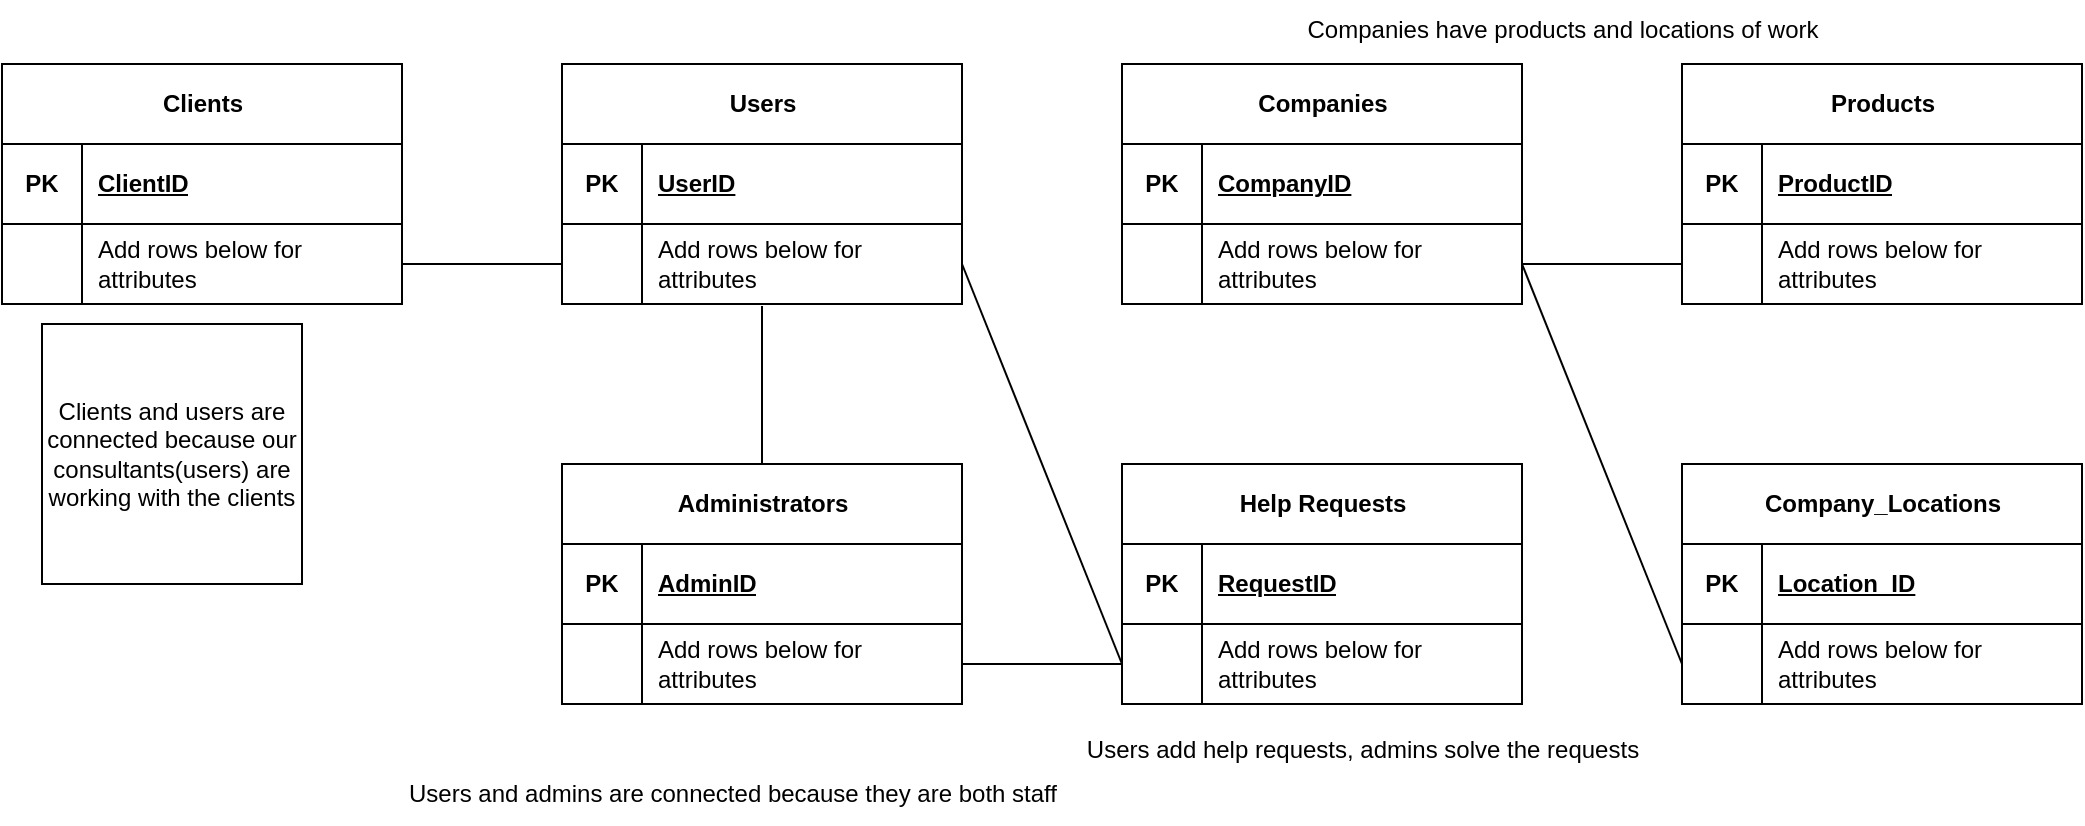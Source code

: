 <mxfile version="22.0.5" type="github">
  <diagram name="Page-1" id="2hT5PjlEDrVHC1beTUGD">
    <mxGraphModel dx="2284" dy="790" grid="1" gridSize="10" guides="1" tooltips="1" connect="1" arrows="1" fold="1" page="1" pageScale="1" pageWidth="850" pageHeight="1100" math="0" shadow="0">
      <root>
        <mxCell id="0" />
        <mxCell id="1" parent="0" />
        <mxCell id="Km_bkd4KkJlNax6AKqFl-1" value="Companies" style="shape=table;startSize=40;container=1;collapsible=1;childLayout=tableLayout;fixedRows=1;rowLines=0;fontStyle=1;align=center;resizeLast=1;html=1;" parent="1" vertex="1">
          <mxGeometry x="160" y="80" width="200" height="120" as="geometry" />
        </mxCell>
        <mxCell id="Km_bkd4KkJlNax6AKqFl-2" value="" style="shape=tableRow;horizontal=0;startSize=0;swimlaneHead=0;swimlaneBody=0;fillColor=none;collapsible=0;dropTarget=0;points=[[0,0.5],[1,0.5]];portConstraint=eastwest;top=0;left=0;right=0;bottom=1;" parent="Km_bkd4KkJlNax6AKqFl-1" vertex="1">
          <mxGeometry y="40" width="200" height="40" as="geometry" />
        </mxCell>
        <mxCell id="Km_bkd4KkJlNax6AKqFl-3" value="PK" style="shape=partialRectangle;connectable=0;fillColor=none;top=0;left=0;bottom=0;right=0;fontStyle=1;overflow=hidden;whiteSpace=wrap;html=1;" parent="Km_bkd4KkJlNax6AKqFl-2" vertex="1">
          <mxGeometry width="40" height="40" as="geometry">
            <mxRectangle width="40" height="40" as="alternateBounds" />
          </mxGeometry>
        </mxCell>
        <mxCell id="Km_bkd4KkJlNax6AKqFl-4" value="CompanyID" style="shape=partialRectangle;connectable=0;fillColor=none;top=0;left=0;bottom=0;right=0;align=left;spacingLeft=6;fontStyle=5;overflow=hidden;whiteSpace=wrap;html=1;" parent="Km_bkd4KkJlNax6AKqFl-2" vertex="1">
          <mxGeometry x="40" width="160" height="40" as="geometry">
            <mxRectangle width="160" height="40" as="alternateBounds" />
          </mxGeometry>
        </mxCell>
        <mxCell id="Km_bkd4KkJlNax6AKqFl-5" value="" style="shape=tableRow;horizontal=0;startSize=0;swimlaneHead=0;swimlaneBody=0;fillColor=none;collapsible=0;dropTarget=0;points=[[0,0.5],[1,0.5]];portConstraint=eastwest;top=0;left=0;right=0;bottom=0;" parent="Km_bkd4KkJlNax6AKqFl-1" vertex="1">
          <mxGeometry y="80" width="200" height="40" as="geometry" />
        </mxCell>
        <mxCell id="Km_bkd4KkJlNax6AKqFl-6" value="" style="shape=partialRectangle;connectable=0;fillColor=none;top=0;left=0;bottom=0;right=0;editable=1;overflow=hidden;whiteSpace=wrap;html=1;" parent="Km_bkd4KkJlNax6AKqFl-5" vertex="1">
          <mxGeometry width="40" height="40" as="geometry">
            <mxRectangle width="40" height="40" as="alternateBounds" />
          </mxGeometry>
        </mxCell>
        <mxCell id="Km_bkd4KkJlNax6AKqFl-7" value="Add rows below for attributes" style="shape=partialRectangle;connectable=0;fillColor=none;top=0;left=0;bottom=0;right=0;align=left;spacingLeft=6;overflow=hidden;whiteSpace=wrap;html=1;" parent="Km_bkd4KkJlNax6AKqFl-5" vertex="1">
          <mxGeometry x="40" width="160" height="40" as="geometry">
            <mxRectangle width="160" height="40" as="alternateBounds" />
          </mxGeometry>
        </mxCell>
        <mxCell id="Km_bkd4KkJlNax6AKqFl-14" value="Products" style="shape=table;startSize=40;container=1;collapsible=1;childLayout=tableLayout;fixedRows=1;rowLines=0;fontStyle=1;align=center;resizeLast=1;html=1;" parent="1" vertex="1">
          <mxGeometry x="440" y="80" width="200" height="120" as="geometry" />
        </mxCell>
        <mxCell id="Km_bkd4KkJlNax6AKqFl-15" value="" style="shape=tableRow;horizontal=0;startSize=0;swimlaneHead=0;swimlaneBody=0;fillColor=none;collapsible=0;dropTarget=0;points=[[0,0.5],[1,0.5]];portConstraint=eastwest;top=0;left=0;right=0;bottom=1;" parent="Km_bkd4KkJlNax6AKqFl-14" vertex="1">
          <mxGeometry y="40" width="200" height="40" as="geometry" />
        </mxCell>
        <mxCell id="Km_bkd4KkJlNax6AKqFl-16" value="PK" style="shape=partialRectangle;connectable=0;fillColor=none;top=0;left=0;bottom=0;right=0;fontStyle=1;overflow=hidden;whiteSpace=wrap;html=1;" parent="Km_bkd4KkJlNax6AKqFl-15" vertex="1">
          <mxGeometry width="40" height="40" as="geometry">
            <mxRectangle width="40" height="40" as="alternateBounds" />
          </mxGeometry>
        </mxCell>
        <mxCell id="Km_bkd4KkJlNax6AKqFl-17" value="ProductID" style="shape=partialRectangle;connectable=0;fillColor=none;top=0;left=0;bottom=0;right=0;align=left;spacingLeft=6;fontStyle=5;overflow=hidden;whiteSpace=wrap;html=1;" parent="Km_bkd4KkJlNax6AKqFl-15" vertex="1">
          <mxGeometry x="40" width="160" height="40" as="geometry">
            <mxRectangle width="160" height="40" as="alternateBounds" />
          </mxGeometry>
        </mxCell>
        <mxCell id="Km_bkd4KkJlNax6AKqFl-18" value="" style="shape=tableRow;horizontal=0;startSize=0;swimlaneHead=0;swimlaneBody=0;fillColor=none;collapsible=0;dropTarget=0;points=[[0,0.5],[1,0.5]];portConstraint=eastwest;top=0;left=0;right=0;bottom=0;" parent="Km_bkd4KkJlNax6AKqFl-14" vertex="1">
          <mxGeometry y="80" width="200" height="40" as="geometry" />
        </mxCell>
        <mxCell id="Km_bkd4KkJlNax6AKqFl-19" value="" style="shape=partialRectangle;connectable=0;fillColor=none;top=0;left=0;bottom=0;right=0;editable=1;overflow=hidden;whiteSpace=wrap;html=1;" parent="Km_bkd4KkJlNax6AKqFl-18" vertex="1">
          <mxGeometry width="40" height="40" as="geometry">
            <mxRectangle width="40" height="40" as="alternateBounds" />
          </mxGeometry>
        </mxCell>
        <mxCell id="Km_bkd4KkJlNax6AKqFl-20" value="Add rows below for attributes" style="shape=partialRectangle;connectable=0;fillColor=none;top=0;left=0;bottom=0;right=0;align=left;spacingLeft=6;overflow=hidden;whiteSpace=wrap;html=1;" parent="Km_bkd4KkJlNax6AKqFl-18" vertex="1">
          <mxGeometry x="40" width="160" height="40" as="geometry">
            <mxRectangle width="160" height="40" as="alternateBounds" />
          </mxGeometry>
        </mxCell>
        <mxCell id="Km_bkd4KkJlNax6AKqFl-22" style="rounded=0;orthogonalLoop=1;jettySize=auto;html=1;exitX=1;exitY=0.5;exitDx=0;exitDy=0;entryX=0;entryY=0.5;entryDx=0;entryDy=0;endArrow=none;endFill=0;" parent="1" source="Km_bkd4KkJlNax6AKqFl-5" target="Km_bkd4KkJlNax6AKqFl-18" edge="1">
          <mxGeometry relative="1" as="geometry" />
        </mxCell>
        <mxCell id="Km_bkd4KkJlNax6AKqFl-23" value="Company_Locations" style="shape=table;startSize=40;container=1;collapsible=1;childLayout=tableLayout;fixedRows=1;rowLines=0;fontStyle=1;align=center;resizeLast=1;html=1;" parent="1" vertex="1">
          <mxGeometry x="440" y="280" width="200" height="120" as="geometry" />
        </mxCell>
        <mxCell id="Km_bkd4KkJlNax6AKqFl-24" value="" style="shape=tableRow;horizontal=0;startSize=0;swimlaneHead=0;swimlaneBody=0;fillColor=none;collapsible=0;dropTarget=0;points=[[0,0.5],[1,0.5]];portConstraint=eastwest;top=0;left=0;right=0;bottom=1;" parent="Km_bkd4KkJlNax6AKqFl-23" vertex="1">
          <mxGeometry y="40" width="200" height="40" as="geometry" />
        </mxCell>
        <mxCell id="Km_bkd4KkJlNax6AKqFl-25" value="PK" style="shape=partialRectangle;connectable=0;fillColor=none;top=0;left=0;bottom=0;right=0;fontStyle=1;overflow=hidden;whiteSpace=wrap;html=1;" parent="Km_bkd4KkJlNax6AKqFl-24" vertex="1">
          <mxGeometry width="40" height="40" as="geometry">
            <mxRectangle width="40" height="40" as="alternateBounds" />
          </mxGeometry>
        </mxCell>
        <mxCell id="Km_bkd4KkJlNax6AKqFl-26" value="Location_ID" style="shape=partialRectangle;connectable=0;fillColor=none;top=0;left=0;bottom=0;right=0;align=left;spacingLeft=6;fontStyle=5;overflow=hidden;whiteSpace=wrap;html=1;" parent="Km_bkd4KkJlNax6AKqFl-24" vertex="1">
          <mxGeometry x="40" width="160" height="40" as="geometry">
            <mxRectangle width="160" height="40" as="alternateBounds" />
          </mxGeometry>
        </mxCell>
        <mxCell id="Km_bkd4KkJlNax6AKqFl-27" value="" style="shape=tableRow;horizontal=0;startSize=0;swimlaneHead=0;swimlaneBody=0;fillColor=none;collapsible=0;dropTarget=0;points=[[0,0.5],[1,0.5]];portConstraint=eastwest;top=0;left=0;right=0;bottom=0;" parent="Km_bkd4KkJlNax6AKqFl-23" vertex="1">
          <mxGeometry y="80" width="200" height="40" as="geometry" />
        </mxCell>
        <mxCell id="Km_bkd4KkJlNax6AKqFl-28" value="" style="shape=partialRectangle;connectable=0;fillColor=none;top=0;left=0;bottom=0;right=0;editable=1;overflow=hidden;whiteSpace=wrap;html=1;" parent="Km_bkd4KkJlNax6AKqFl-27" vertex="1">
          <mxGeometry width="40" height="40" as="geometry">
            <mxRectangle width="40" height="40" as="alternateBounds" />
          </mxGeometry>
        </mxCell>
        <mxCell id="Km_bkd4KkJlNax6AKqFl-29" value="Add rows below for attributes" style="shape=partialRectangle;connectable=0;fillColor=none;top=0;left=0;bottom=0;right=0;align=left;spacingLeft=6;overflow=hidden;whiteSpace=wrap;html=1;" parent="Km_bkd4KkJlNax6AKqFl-27" vertex="1">
          <mxGeometry x="40" width="160" height="40" as="geometry">
            <mxRectangle width="160" height="40" as="alternateBounds" />
          </mxGeometry>
        </mxCell>
        <mxCell id="Km_bkd4KkJlNax6AKqFl-30" style="rounded=0;orthogonalLoop=1;jettySize=auto;html=1;exitX=1;exitY=0.5;exitDx=0;exitDy=0;entryX=0;entryY=0.5;entryDx=0;entryDy=0;endArrow=none;endFill=0;" parent="1" source="Km_bkd4KkJlNax6AKqFl-5" target="Km_bkd4KkJlNax6AKqFl-27" edge="1">
          <mxGeometry relative="1" as="geometry" />
        </mxCell>
        <mxCell id="oCnx4kIEP2OSgQCo1z6t-1" value="Users" style="shape=table;startSize=40;container=1;collapsible=1;childLayout=tableLayout;fixedRows=1;rowLines=0;fontStyle=1;align=center;resizeLast=1;html=1;" vertex="1" parent="1">
          <mxGeometry x="-120" y="80" width="200" height="120" as="geometry" />
        </mxCell>
        <mxCell id="oCnx4kIEP2OSgQCo1z6t-2" value="" style="shape=tableRow;horizontal=0;startSize=0;swimlaneHead=0;swimlaneBody=0;fillColor=none;collapsible=0;dropTarget=0;points=[[0,0.5],[1,0.5]];portConstraint=eastwest;top=0;left=0;right=0;bottom=1;" vertex="1" parent="oCnx4kIEP2OSgQCo1z6t-1">
          <mxGeometry y="40" width="200" height="40" as="geometry" />
        </mxCell>
        <mxCell id="oCnx4kIEP2OSgQCo1z6t-3" value="PK" style="shape=partialRectangle;connectable=0;fillColor=none;top=0;left=0;bottom=0;right=0;fontStyle=1;overflow=hidden;whiteSpace=wrap;html=1;" vertex="1" parent="oCnx4kIEP2OSgQCo1z6t-2">
          <mxGeometry width="40" height="40" as="geometry">
            <mxRectangle width="40" height="40" as="alternateBounds" />
          </mxGeometry>
        </mxCell>
        <mxCell id="oCnx4kIEP2OSgQCo1z6t-4" value="UserID" style="shape=partialRectangle;connectable=0;fillColor=none;top=0;left=0;bottom=0;right=0;align=left;spacingLeft=6;fontStyle=5;overflow=hidden;whiteSpace=wrap;html=1;" vertex="1" parent="oCnx4kIEP2OSgQCo1z6t-2">
          <mxGeometry x="40" width="160" height="40" as="geometry">
            <mxRectangle width="160" height="40" as="alternateBounds" />
          </mxGeometry>
        </mxCell>
        <mxCell id="oCnx4kIEP2OSgQCo1z6t-5" value="" style="shape=tableRow;horizontal=0;startSize=0;swimlaneHead=0;swimlaneBody=0;fillColor=none;collapsible=0;dropTarget=0;points=[[0,0.5],[1,0.5]];portConstraint=eastwest;top=0;left=0;right=0;bottom=0;" vertex="1" parent="oCnx4kIEP2OSgQCo1z6t-1">
          <mxGeometry y="80" width="200" height="40" as="geometry" />
        </mxCell>
        <mxCell id="oCnx4kIEP2OSgQCo1z6t-6" value="" style="shape=partialRectangle;connectable=0;fillColor=none;top=0;left=0;bottom=0;right=0;editable=1;overflow=hidden;whiteSpace=wrap;html=1;" vertex="1" parent="oCnx4kIEP2OSgQCo1z6t-5">
          <mxGeometry width="40" height="40" as="geometry">
            <mxRectangle width="40" height="40" as="alternateBounds" />
          </mxGeometry>
        </mxCell>
        <mxCell id="oCnx4kIEP2OSgQCo1z6t-7" value="Add rows below for attributes" style="shape=partialRectangle;connectable=0;fillColor=none;top=0;left=0;bottom=0;right=0;align=left;spacingLeft=6;overflow=hidden;whiteSpace=wrap;html=1;" vertex="1" parent="oCnx4kIEP2OSgQCo1z6t-5">
          <mxGeometry x="40" width="160" height="40" as="geometry">
            <mxRectangle width="160" height="40" as="alternateBounds" />
          </mxGeometry>
        </mxCell>
        <mxCell id="oCnx4kIEP2OSgQCo1z6t-8" value="Administrators" style="shape=table;startSize=40;container=1;collapsible=1;childLayout=tableLayout;fixedRows=1;rowLines=0;fontStyle=1;align=center;resizeLast=1;html=1;" vertex="1" parent="1">
          <mxGeometry x="-120" y="280" width="200" height="120" as="geometry" />
        </mxCell>
        <mxCell id="oCnx4kIEP2OSgQCo1z6t-9" value="" style="shape=tableRow;horizontal=0;startSize=0;swimlaneHead=0;swimlaneBody=0;fillColor=none;collapsible=0;dropTarget=0;points=[[0,0.5],[1,0.5]];portConstraint=eastwest;top=0;left=0;right=0;bottom=1;" vertex="1" parent="oCnx4kIEP2OSgQCo1z6t-8">
          <mxGeometry y="40" width="200" height="40" as="geometry" />
        </mxCell>
        <mxCell id="oCnx4kIEP2OSgQCo1z6t-10" value="PK" style="shape=partialRectangle;connectable=0;fillColor=none;top=0;left=0;bottom=0;right=0;fontStyle=1;overflow=hidden;whiteSpace=wrap;html=1;" vertex="1" parent="oCnx4kIEP2OSgQCo1z6t-9">
          <mxGeometry width="40" height="40" as="geometry">
            <mxRectangle width="40" height="40" as="alternateBounds" />
          </mxGeometry>
        </mxCell>
        <mxCell id="oCnx4kIEP2OSgQCo1z6t-11" value="AdminID" style="shape=partialRectangle;connectable=0;fillColor=none;top=0;left=0;bottom=0;right=0;align=left;spacingLeft=6;fontStyle=5;overflow=hidden;whiteSpace=wrap;html=1;" vertex="1" parent="oCnx4kIEP2OSgQCo1z6t-9">
          <mxGeometry x="40" width="160" height="40" as="geometry">
            <mxRectangle width="160" height="40" as="alternateBounds" />
          </mxGeometry>
        </mxCell>
        <mxCell id="oCnx4kIEP2OSgQCo1z6t-12" value="" style="shape=tableRow;horizontal=0;startSize=0;swimlaneHead=0;swimlaneBody=0;fillColor=none;collapsible=0;dropTarget=0;points=[[0,0.5],[1,0.5]];portConstraint=eastwest;top=0;left=0;right=0;bottom=0;" vertex="1" parent="oCnx4kIEP2OSgQCo1z6t-8">
          <mxGeometry y="80" width="200" height="40" as="geometry" />
        </mxCell>
        <mxCell id="oCnx4kIEP2OSgQCo1z6t-13" value="" style="shape=partialRectangle;connectable=0;fillColor=none;top=0;left=0;bottom=0;right=0;editable=1;overflow=hidden;whiteSpace=wrap;html=1;" vertex="1" parent="oCnx4kIEP2OSgQCo1z6t-12">
          <mxGeometry width="40" height="40" as="geometry">
            <mxRectangle width="40" height="40" as="alternateBounds" />
          </mxGeometry>
        </mxCell>
        <mxCell id="oCnx4kIEP2OSgQCo1z6t-14" value="Add rows below for attributes" style="shape=partialRectangle;connectable=0;fillColor=none;top=0;left=0;bottom=0;right=0;align=left;spacingLeft=6;overflow=hidden;whiteSpace=wrap;html=1;" vertex="1" parent="oCnx4kIEP2OSgQCo1z6t-12">
          <mxGeometry x="40" width="160" height="40" as="geometry">
            <mxRectangle width="160" height="40" as="alternateBounds" />
          </mxGeometry>
        </mxCell>
        <mxCell id="oCnx4kIEP2OSgQCo1z6t-15" style="rounded=0;orthogonalLoop=1;jettySize=auto;html=1;exitX=0.5;exitY=0;exitDx=0;exitDy=0;endArrow=none;endFill=0;" edge="1" parent="1" source="oCnx4kIEP2OSgQCo1z6t-8">
          <mxGeometry relative="1" as="geometry">
            <mxPoint x="-20" y="201" as="targetPoint" />
          </mxGeometry>
        </mxCell>
        <mxCell id="oCnx4kIEP2OSgQCo1z6t-16" value="Help Requests" style="shape=table;startSize=40;container=1;collapsible=1;childLayout=tableLayout;fixedRows=1;rowLines=0;fontStyle=1;align=center;resizeLast=1;html=1;" vertex="1" parent="1">
          <mxGeometry x="160" y="280" width="200" height="120" as="geometry" />
        </mxCell>
        <mxCell id="oCnx4kIEP2OSgQCo1z6t-17" value="" style="shape=tableRow;horizontal=0;startSize=0;swimlaneHead=0;swimlaneBody=0;fillColor=none;collapsible=0;dropTarget=0;points=[[0,0.5],[1,0.5]];portConstraint=eastwest;top=0;left=0;right=0;bottom=1;" vertex="1" parent="oCnx4kIEP2OSgQCo1z6t-16">
          <mxGeometry y="40" width="200" height="40" as="geometry" />
        </mxCell>
        <mxCell id="oCnx4kIEP2OSgQCo1z6t-18" value="PK" style="shape=partialRectangle;connectable=0;fillColor=none;top=0;left=0;bottom=0;right=0;fontStyle=1;overflow=hidden;whiteSpace=wrap;html=1;" vertex="1" parent="oCnx4kIEP2OSgQCo1z6t-17">
          <mxGeometry width="40" height="40" as="geometry">
            <mxRectangle width="40" height="40" as="alternateBounds" />
          </mxGeometry>
        </mxCell>
        <mxCell id="oCnx4kIEP2OSgQCo1z6t-19" value="RequestID" style="shape=partialRectangle;connectable=0;fillColor=none;top=0;left=0;bottom=0;right=0;align=left;spacingLeft=6;fontStyle=5;overflow=hidden;whiteSpace=wrap;html=1;" vertex="1" parent="oCnx4kIEP2OSgQCo1z6t-17">
          <mxGeometry x="40" width="160" height="40" as="geometry">
            <mxRectangle width="160" height="40" as="alternateBounds" />
          </mxGeometry>
        </mxCell>
        <mxCell id="oCnx4kIEP2OSgQCo1z6t-20" value="" style="shape=tableRow;horizontal=0;startSize=0;swimlaneHead=0;swimlaneBody=0;fillColor=none;collapsible=0;dropTarget=0;points=[[0,0.5],[1,0.5]];portConstraint=eastwest;top=0;left=0;right=0;bottom=0;" vertex="1" parent="oCnx4kIEP2OSgQCo1z6t-16">
          <mxGeometry y="80" width="200" height="40" as="geometry" />
        </mxCell>
        <mxCell id="oCnx4kIEP2OSgQCo1z6t-21" value="" style="shape=partialRectangle;connectable=0;fillColor=none;top=0;left=0;bottom=0;right=0;editable=1;overflow=hidden;whiteSpace=wrap;html=1;" vertex="1" parent="oCnx4kIEP2OSgQCo1z6t-20">
          <mxGeometry width="40" height="40" as="geometry">
            <mxRectangle width="40" height="40" as="alternateBounds" />
          </mxGeometry>
        </mxCell>
        <mxCell id="oCnx4kIEP2OSgQCo1z6t-22" value="Add rows below for attributes" style="shape=partialRectangle;connectable=0;fillColor=none;top=0;left=0;bottom=0;right=0;align=left;spacingLeft=6;overflow=hidden;whiteSpace=wrap;html=1;" vertex="1" parent="oCnx4kIEP2OSgQCo1z6t-20">
          <mxGeometry x="40" width="160" height="40" as="geometry">
            <mxRectangle width="160" height="40" as="alternateBounds" />
          </mxGeometry>
        </mxCell>
        <mxCell id="oCnx4kIEP2OSgQCo1z6t-23" style="rounded=0;orthogonalLoop=1;jettySize=auto;html=1;exitX=1;exitY=0.5;exitDx=0;exitDy=0;endArrow=none;endFill=0;" edge="1" parent="1" source="oCnx4kIEP2OSgQCo1z6t-12" target="oCnx4kIEP2OSgQCo1z6t-20">
          <mxGeometry relative="1" as="geometry" />
        </mxCell>
        <mxCell id="oCnx4kIEP2OSgQCo1z6t-24" style="rounded=0;orthogonalLoop=1;jettySize=auto;html=1;exitX=1;exitY=0.5;exitDx=0;exitDy=0;entryX=0;entryY=0.5;entryDx=0;entryDy=0;endArrow=none;endFill=0;" edge="1" parent="1" source="oCnx4kIEP2OSgQCo1z6t-5" target="oCnx4kIEP2OSgQCo1z6t-20">
          <mxGeometry relative="1" as="geometry" />
        </mxCell>
        <mxCell id="oCnx4kIEP2OSgQCo1z6t-25" value="Clients" style="shape=table;startSize=40;container=1;collapsible=1;childLayout=tableLayout;fixedRows=1;rowLines=0;fontStyle=1;align=center;resizeLast=1;html=1;" vertex="1" parent="1">
          <mxGeometry x="-400" y="80" width="200" height="120" as="geometry" />
        </mxCell>
        <mxCell id="oCnx4kIEP2OSgQCo1z6t-26" value="" style="shape=tableRow;horizontal=0;startSize=0;swimlaneHead=0;swimlaneBody=0;fillColor=none;collapsible=0;dropTarget=0;points=[[0,0.5],[1,0.5]];portConstraint=eastwest;top=0;left=0;right=0;bottom=1;" vertex="1" parent="oCnx4kIEP2OSgQCo1z6t-25">
          <mxGeometry y="40" width="200" height="40" as="geometry" />
        </mxCell>
        <mxCell id="oCnx4kIEP2OSgQCo1z6t-27" value="PK" style="shape=partialRectangle;connectable=0;fillColor=none;top=0;left=0;bottom=0;right=0;fontStyle=1;overflow=hidden;whiteSpace=wrap;html=1;" vertex="1" parent="oCnx4kIEP2OSgQCo1z6t-26">
          <mxGeometry width="40" height="40" as="geometry">
            <mxRectangle width="40" height="40" as="alternateBounds" />
          </mxGeometry>
        </mxCell>
        <mxCell id="oCnx4kIEP2OSgQCo1z6t-28" value="ClientID" style="shape=partialRectangle;connectable=0;fillColor=none;top=0;left=0;bottom=0;right=0;align=left;spacingLeft=6;fontStyle=5;overflow=hidden;whiteSpace=wrap;html=1;" vertex="1" parent="oCnx4kIEP2OSgQCo1z6t-26">
          <mxGeometry x="40" width="160" height="40" as="geometry">
            <mxRectangle width="160" height="40" as="alternateBounds" />
          </mxGeometry>
        </mxCell>
        <mxCell id="oCnx4kIEP2OSgQCo1z6t-29" value="" style="shape=tableRow;horizontal=0;startSize=0;swimlaneHead=0;swimlaneBody=0;fillColor=none;collapsible=0;dropTarget=0;points=[[0,0.5],[1,0.5]];portConstraint=eastwest;top=0;left=0;right=0;bottom=0;" vertex="1" parent="oCnx4kIEP2OSgQCo1z6t-25">
          <mxGeometry y="80" width="200" height="40" as="geometry" />
        </mxCell>
        <mxCell id="oCnx4kIEP2OSgQCo1z6t-30" value="" style="shape=partialRectangle;connectable=0;fillColor=none;top=0;left=0;bottom=0;right=0;editable=1;overflow=hidden;whiteSpace=wrap;html=1;" vertex="1" parent="oCnx4kIEP2OSgQCo1z6t-29">
          <mxGeometry width="40" height="40" as="geometry">
            <mxRectangle width="40" height="40" as="alternateBounds" />
          </mxGeometry>
        </mxCell>
        <mxCell id="oCnx4kIEP2OSgQCo1z6t-31" value="Add rows below for attributes" style="shape=partialRectangle;connectable=0;fillColor=none;top=0;left=0;bottom=0;right=0;align=left;spacingLeft=6;overflow=hidden;whiteSpace=wrap;html=1;" vertex="1" parent="oCnx4kIEP2OSgQCo1z6t-29">
          <mxGeometry x="40" width="160" height="40" as="geometry">
            <mxRectangle width="160" height="40" as="alternateBounds" />
          </mxGeometry>
        </mxCell>
        <mxCell id="oCnx4kIEP2OSgQCo1z6t-32" style="rounded=0;orthogonalLoop=1;jettySize=auto;html=1;exitX=1;exitY=0.5;exitDx=0;exitDy=0;entryX=0;entryY=0.5;entryDx=0;entryDy=0;endArrow=none;endFill=0;" edge="1" parent="1" source="oCnx4kIEP2OSgQCo1z6t-29" target="oCnx4kIEP2OSgQCo1z6t-5">
          <mxGeometry relative="1" as="geometry" />
        </mxCell>
        <mxCell id="oCnx4kIEP2OSgQCo1z6t-33" value="Clients and users are connected because our consultants(users) are working with the clients" style="whiteSpace=wrap;html=1;aspect=fixed;" vertex="1" parent="1">
          <mxGeometry x="-380" y="210" width="130" height="130" as="geometry" />
        </mxCell>
        <mxCell id="oCnx4kIEP2OSgQCo1z6t-34" value="Users and admins are connected because they are both staff" style="text;html=1;align=center;verticalAlign=middle;resizable=0;points=[];autosize=1;strokeColor=none;fillColor=none;" vertex="1" parent="1">
          <mxGeometry x="-210" y="430" width="350" height="30" as="geometry" />
        </mxCell>
        <mxCell id="oCnx4kIEP2OSgQCo1z6t-35" value="Users add help requests, admins solve the requests" style="text;html=1;align=center;verticalAlign=middle;resizable=0;points=[];autosize=1;strokeColor=none;fillColor=none;" vertex="1" parent="1">
          <mxGeometry x="130" y="408" width="300" height="30" as="geometry" />
        </mxCell>
        <mxCell id="oCnx4kIEP2OSgQCo1z6t-36" value="Companies have products and locations of work" style="text;html=1;align=center;verticalAlign=middle;resizable=0;points=[];autosize=1;strokeColor=none;fillColor=none;" vertex="1" parent="1">
          <mxGeometry x="240" y="48" width="280" height="30" as="geometry" />
        </mxCell>
      </root>
    </mxGraphModel>
  </diagram>
</mxfile>
